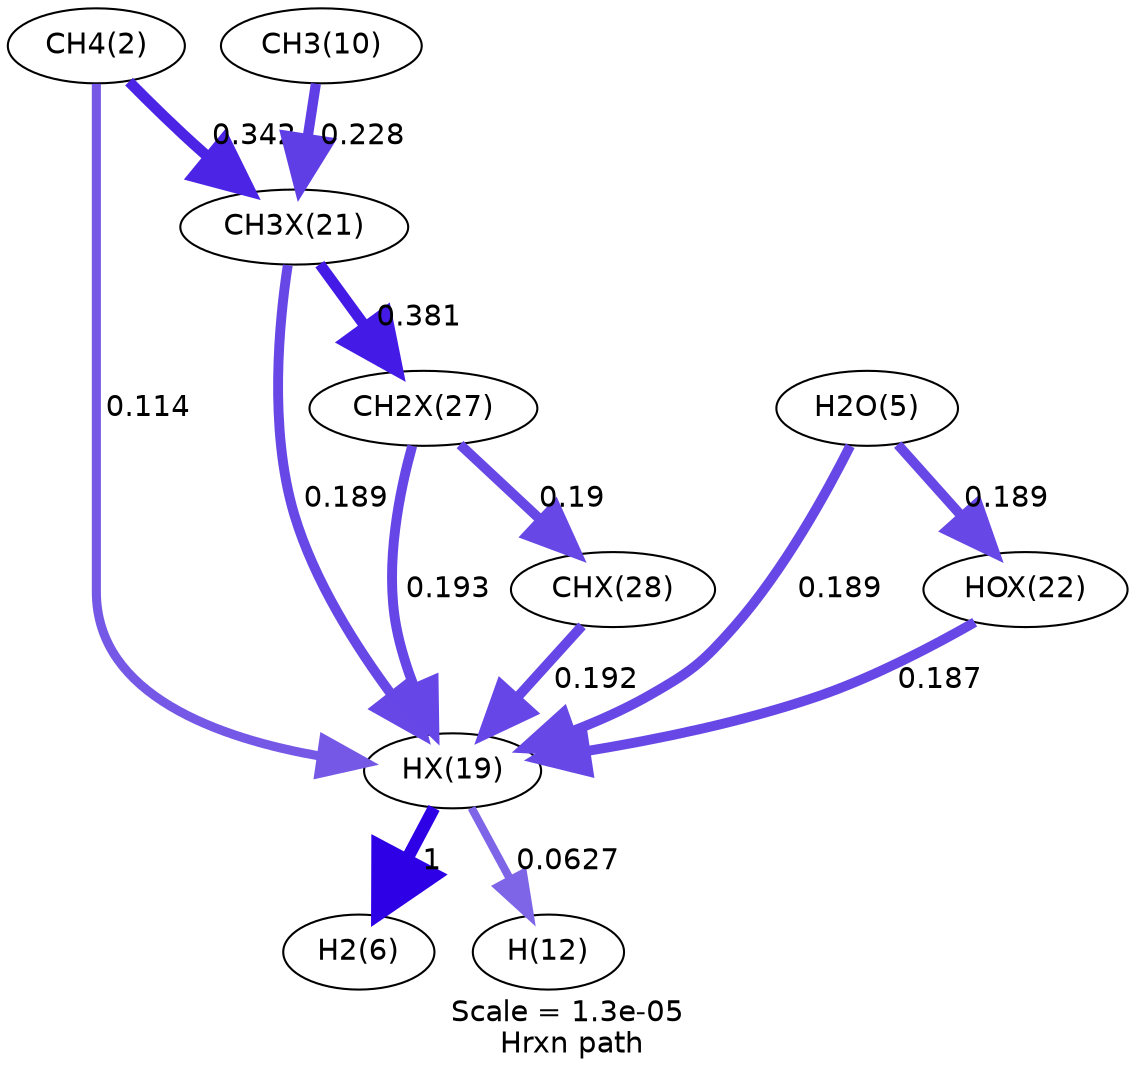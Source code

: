 digraph reaction_paths {
center=1;
s3 -> s23[fontname="Helvetica", penwidth=4.36, arrowsize=2.18, color="0.7, 0.614, 0.9"
, label=" 0.114"];
s3 -> s25[fontname="Helvetica", penwidth=5.19, arrowsize=2.59, color="0.7, 0.842, 0.9"
, label=" 0.342"];
s23 -> s7[fontname="Helvetica", penwidth=6, arrowsize=3, color="0.7, 1.5, 0.9"
, label=" 1"];
s23 -> s13[fontname="Helvetica", penwidth=3.91, arrowsize=1.95, color="0.7, 0.563, 0.9"
, label=" 0.0627"];
s26 -> s23[fontname="Helvetica", penwidth=4.73, arrowsize=2.37, color="0.7, 0.687, 0.9"
, label=" 0.187"];
s6 -> s23[fontname="Helvetica", penwidth=4.74, arrowsize=2.37, color="0.7, 0.689, 0.9"
, label=" 0.189"];
s25 -> s23[fontname="Helvetica", penwidth=4.74, arrowsize=2.37, color="0.7, 0.689, 0.9"
, label=" 0.189"];
s31 -> s23[fontname="Helvetica", penwidth=4.76, arrowsize=2.38, color="0.7, 0.693, 0.9"
, label=" 0.193"];
s32 -> s23[fontname="Helvetica", penwidth=4.75, arrowsize=2.38, color="0.7, 0.692, 0.9"
, label=" 0.192"];
s6 -> s26[fontname="Helvetica", penwidth=4.74, arrowsize=2.37, color="0.7, 0.689, 0.9"
, label=" 0.189"];
s11 -> s25[fontname="Helvetica", penwidth=4.88, arrowsize=2.44, color="0.7, 0.728, 0.9"
, label=" 0.228"];
s25 -> s31[fontname="Helvetica", penwidth=5.27, arrowsize=2.64, color="0.7, 0.881, 0.9"
, label=" 0.381"];
s31 -> s32[fontname="Helvetica", penwidth=4.75, arrowsize=2.37, color="0.7, 0.69, 0.9"
, label=" 0.19"];
s3 [ fontname="Helvetica", label="CH4(2)"];
s6 [ fontname="Helvetica", label="H2O(5)"];
s7 [ fontname="Helvetica", label="H2(6)"];
s11 [ fontname="Helvetica", label="CH3(10)"];
s13 [ fontname="Helvetica", label="H(12)"];
s23 [ fontname="Helvetica", label="HX(19)"];
s25 [ fontname="Helvetica", label="CH3X(21)"];
s26 [ fontname="Helvetica", label="HOX(22)"];
s31 [ fontname="Helvetica", label="CH2X(27)"];
s32 [ fontname="Helvetica", label="CHX(28)"];
 label = "Scale = 1.3e-05\l Hrxn path";
 fontname = "Helvetica";
}

